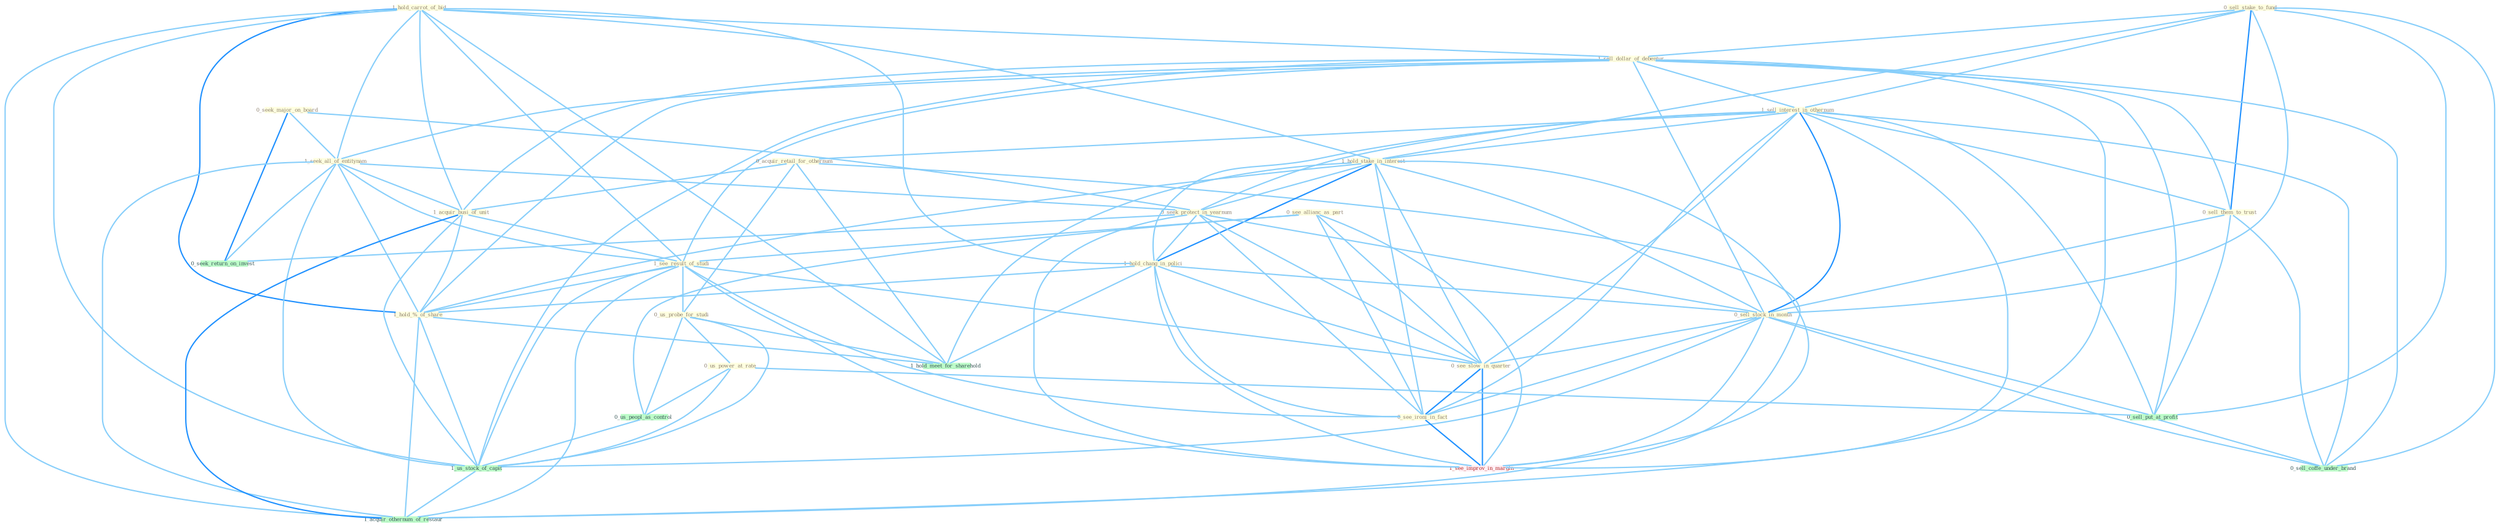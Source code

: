 Graph G{ 
    node
    [shape=polygon,style=filled,width=.5,height=.06,color="#BDFCC9",fixedsize=true,fontsize=4,
    fontcolor="#2f4f4f"];
    {node
    [color="#ffffe0", fontcolor="#8b7d6b"] "0_seek_major_on_board " "1_hold_carrot_of_bid " "0_sell_stake_to_fund " "1_sell_dollar_of_debentur " "1_sell_interest_in_othernum " "0_see_allianc_as_part " "1_seek_all_of_entitynam " "0_acquir_retail_for_othernum " "1_hold_stake_in_interest " "1_acquir_busi_of_unit " "1_see_result_of_studi " "0_seek_protect_in_yearnum " "0_sell_them_to_trust " "1_hold_chang_in_polici " "0_sell_stock_in_month " "1_hold_%_of_share " "0_us_probe_for_studi " "0_see_slow_in_quarter " "0_see_ironi_in_fact " "0_us_power_at_rate "}
{node [color="#fff0f5", fontcolor="#b22222"] "1_see_improv_in_margin "}
edge [color="#B0E2FF"];

	"0_seek_major_on_board " -- "1_seek_all_of_entitynam " [w="1", color="#87cefa" ];
	"0_seek_major_on_board " -- "0_seek_protect_in_yearnum " [w="1", color="#87cefa" ];
	"0_seek_major_on_board " -- "0_seek_return_on_invest " [w="2", color="#1e90ff" , len=0.8];
	"1_hold_carrot_of_bid " -- "1_sell_dollar_of_debentur " [w="1", color="#87cefa" ];
	"1_hold_carrot_of_bid " -- "1_seek_all_of_entitynam " [w="1", color="#87cefa" ];
	"1_hold_carrot_of_bid " -- "1_hold_stake_in_interest " [w="1", color="#87cefa" ];
	"1_hold_carrot_of_bid " -- "1_acquir_busi_of_unit " [w="1", color="#87cefa" ];
	"1_hold_carrot_of_bid " -- "1_see_result_of_studi " [w="1", color="#87cefa" ];
	"1_hold_carrot_of_bid " -- "1_hold_chang_in_polici " [w="1", color="#87cefa" ];
	"1_hold_carrot_of_bid " -- "1_hold_%_of_share " [w="2", color="#1e90ff" , len=0.8];
	"1_hold_carrot_of_bid " -- "1_us_stock_of_capit " [w="1", color="#87cefa" ];
	"1_hold_carrot_of_bid " -- "1_hold_meet_for_sharehold " [w="1", color="#87cefa" ];
	"1_hold_carrot_of_bid " -- "1_acquir_othernum_of_restaur " [w="1", color="#87cefa" ];
	"0_sell_stake_to_fund " -- "1_sell_dollar_of_debentur " [w="1", color="#87cefa" ];
	"0_sell_stake_to_fund " -- "1_sell_interest_in_othernum " [w="1", color="#87cefa" ];
	"0_sell_stake_to_fund " -- "1_hold_stake_in_interest " [w="1", color="#87cefa" ];
	"0_sell_stake_to_fund " -- "0_sell_them_to_trust " [w="2", color="#1e90ff" , len=0.8];
	"0_sell_stake_to_fund " -- "0_sell_stock_in_month " [w="1", color="#87cefa" ];
	"0_sell_stake_to_fund " -- "0_sell_put_at_profit " [w="1", color="#87cefa" ];
	"0_sell_stake_to_fund " -- "0_sell_coffe_under_brand " [w="1", color="#87cefa" ];
	"1_sell_dollar_of_debentur " -- "1_sell_interest_in_othernum " [w="1", color="#87cefa" ];
	"1_sell_dollar_of_debentur " -- "1_seek_all_of_entitynam " [w="1", color="#87cefa" ];
	"1_sell_dollar_of_debentur " -- "1_acquir_busi_of_unit " [w="1", color="#87cefa" ];
	"1_sell_dollar_of_debentur " -- "1_see_result_of_studi " [w="1", color="#87cefa" ];
	"1_sell_dollar_of_debentur " -- "0_sell_them_to_trust " [w="1", color="#87cefa" ];
	"1_sell_dollar_of_debentur " -- "0_sell_stock_in_month " [w="1", color="#87cefa" ];
	"1_sell_dollar_of_debentur " -- "1_hold_%_of_share " [w="1", color="#87cefa" ];
	"1_sell_dollar_of_debentur " -- "0_sell_put_at_profit " [w="1", color="#87cefa" ];
	"1_sell_dollar_of_debentur " -- "1_us_stock_of_capit " [w="1", color="#87cefa" ];
	"1_sell_dollar_of_debentur " -- "0_sell_coffe_under_brand " [w="1", color="#87cefa" ];
	"1_sell_dollar_of_debentur " -- "1_acquir_othernum_of_restaur " [w="1", color="#87cefa" ];
	"1_sell_interest_in_othernum " -- "0_acquir_retail_for_othernum " [w="1", color="#87cefa" ];
	"1_sell_interest_in_othernum " -- "1_hold_stake_in_interest " [w="1", color="#87cefa" ];
	"1_sell_interest_in_othernum " -- "0_seek_protect_in_yearnum " [w="1", color="#87cefa" ];
	"1_sell_interest_in_othernum " -- "0_sell_them_to_trust " [w="1", color="#87cefa" ];
	"1_sell_interest_in_othernum " -- "1_hold_chang_in_polici " [w="1", color="#87cefa" ];
	"1_sell_interest_in_othernum " -- "0_sell_stock_in_month " [w="2", color="#1e90ff" , len=0.8];
	"1_sell_interest_in_othernum " -- "0_see_slow_in_quarter " [w="1", color="#87cefa" ];
	"1_sell_interest_in_othernum " -- "0_see_ironi_in_fact " [w="1", color="#87cefa" ];
	"1_sell_interest_in_othernum " -- "0_sell_put_at_profit " [w="1", color="#87cefa" ];
	"1_sell_interest_in_othernum " -- "1_see_improv_in_margin " [w="1", color="#87cefa" ];
	"1_sell_interest_in_othernum " -- "0_sell_coffe_under_brand " [w="1", color="#87cefa" ];
	"0_see_allianc_as_part " -- "1_see_result_of_studi " [w="1", color="#87cefa" ];
	"0_see_allianc_as_part " -- "0_see_slow_in_quarter " [w="1", color="#87cefa" ];
	"0_see_allianc_as_part " -- "0_see_ironi_in_fact " [w="1", color="#87cefa" ];
	"0_see_allianc_as_part " -- "0_us_peopl_as_control " [w="1", color="#87cefa" ];
	"0_see_allianc_as_part " -- "1_see_improv_in_margin " [w="1", color="#87cefa" ];
	"1_seek_all_of_entitynam " -- "1_acquir_busi_of_unit " [w="1", color="#87cefa" ];
	"1_seek_all_of_entitynam " -- "1_see_result_of_studi " [w="1", color="#87cefa" ];
	"1_seek_all_of_entitynam " -- "0_seek_protect_in_yearnum " [w="1", color="#87cefa" ];
	"1_seek_all_of_entitynam " -- "1_hold_%_of_share " [w="1", color="#87cefa" ];
	"1_seek_all_of_entitynam " -- "0_seek_return_on_invest " [w="1", color="#87cefa" ];
	"1_seek_all_of_entitynam " -- "1_us_stock_of_capit " [w="1", color="#87cefa" ];
	"1_seek_all_of_entitynam " -- "1_acquir_othernum_of_restaur " [w="1", color="#87cefa" ];
	"0_acquir_retail_for_othernum " -- "1_acquir_busi_of_unit " [w="1", color="#87cefa" ];
	"0_acquir_retail_for_othernum " -- "0_us_probe_for_studi " [w="1", color="#87cefa" ];
	"0_acquir_retail_for_othernum " -- "1_hold_meet_for_sharehold " [w="1", color="#87cefa" ];
	"0_acquir_retail_for_othernum " -- "1_acquir_othernum_of_restaur " [w="1", color="#87cefa" ];
	"1_hold_stake_in_interest " -- "0_seek_protect_in_yearnum " [w="1", color="#87cefa" ];
	"1_hold_stake_in_interest " -- "1_hold_chang_in_polici " [w="2", color="#1e90ff" , len=0.8];
	"1_hold_stake_in_interest " -- "0_sell_stock_in_month " [w="1", color="#87cefa" ];
	"1_hold_stake_in_interest " -- "1_hold_%_of_share " [w="1", color="#87cefa" ];
	"1_hold_stake_in_interest " -- "0_see_slow_in_quarter " [w="1", color="#87cefa" ];
	"1_hold_stake_in_interest " -- "0_see_ironi_in_fact " [w="1", color="#87cefa" ];
	"1_hold_stake_in_interest " -- "1_see_improv_in_margin " [w="1", color="#87cefa" ];
	"1_hold_stake_in_interest " -- "1_hold_meet_for_sharehold " [w="1", color="#87cefa" ];
	"1_acquir_busi_of_unit " -- "1_see_result_of_studi " [w="1", color="#87cefa" ];
	"1_acquir_busi_of_unit " -- "1_hold_%_of_share " [w="1", color="#87cefa" ];
	"1_acquir_busi_of_unit " -- "1_us_stock_of_capit " [w="1", color="#87cefa" ];
	"1_acquir_busi_of_unit " -- "1_acquir_othernum_of_restaur " [w="2", color="#1e90ff" , len=0.8];
	"1_see_result_of_studi " -- "1_hold_%_of_share " [w="1", color="#87cefa" ];
	"1_see_result_of_studi " -- "0_us_probe_for_studi " [w="1", color="#87cefa" ];
	"1_see_result_of_studi " -- "0_see_slow_in_quarter " [w="1", color="#87cefa" ];
	"1_see_result_of_studi " -- "0_see_ironi_in_fact " [w="1", color="#87cefa" ];
	"1_see_result_of_studi " -- "1_us_stock_of_capit " [w="1", color="#87cefa" ];
	"1_see_result_of_studi " -- "1_see_improv_in_margin " [w="1", color="#87cefa" ];
	"1_see_result_of_studi " -- "1_acquir_othernum_of_restaur " [w="1", color="#87cefa" ];
	"0_seek_protect_in_yearnum " -- "1_hold_chang_in_polici " [w="1", color="#87cefa" ];
	"0_seek_protect_in_yearnum " -- "0_sell_stock_in_month " [w="1", color="#87cefa" ];
	"0_seek_protect_in_yearnum " -- "0_see_slow_in_quarter " [w="1", color="#87cefa" ];
	"0_seek_protect_in_yearnum " -- "0_see_ironi_in_fact " [w="1", color="#87cefa" ];
	"0_seek_protect_in_yearnum " -- "0_seek_return_on_invest " [w="1", color="#87cefa" ];
	"0_seek_protect_in_yearnum " -- "1_see_improv_in_margin " [w="1", color="#87cefa" ];
	"0_sell_them_to_trust " -- "0_sell_stock_in_month " [w="1", color="#87cefa" ];
	"0_sell_them_to_trust " -- "0_sell_put_at_profit " [w="1", color="#87cefa" ];
	"0_sell_them_to_trust " -- "0_sell_coffe_under_brand " [w="1", color="#87cefa" ];
	"1_hold_chang_in_polici " -- "0_sell_stock_in_month " [w="1", color="#87cefa" ];
	"1_hold_chang_in_polici " -- "1_hold_%_of_share " [w="1", color="#87cefa" ];
	"1_hold_chang_in_polici " -- "0_see_slow_in_quarter " [w="1", color="#87cefa" ];
	"1_hold_chang_in_polici " -- "0_see_ironi_in_fact " [w="1", color="#87cefa" ];
	"1_hold_chang_in_polici " -- "1_see_improv_in_margin " [w="1", color="#87cefa" ];
	"1_hold_chang_in_polici " -- "1_hold_meet_for_sharehold " [w="1", color="#87cefa" ];
	"0_sell_stock_in_month " -- "0_see_slow_in_quarter " [w="1", color="#87cefa" ];
	"0_sell_stock_in_month " -- "0_see_ironi_in_fact " [w="1", color="#87cefa" ];
	"0_sell_stock_in_month " -- "0_sell_put_at_profit " [w="1", color="#87cefa" ];
	"0_sell_stock_in_month " -- "1_us_stock_of_capit " [w="1", color="#87cefa" ];
	"0_sell_stock_in_month " -- "1_see_improv_in_margin " [w="1", color="#87cefa" ];
	"0_sell_stock_in_month " -- "0_sell_coffe_under_brand " [w="1", color="#87cefa" ];
	"1_hold_%_of_share " -- "1_us_stock_of_capit " [w="1", color="#87cefa" ];
	"1_hold_%_of_share " -- "1_hold_meet_for_sharehold " [w="1", color="#87cefa" ];
	"1_hold_%_of_share " -- "1_acquir_othernum_of_restaur " [w="1", color="#87cefa" ];
	"0_us_probe_for_studi " -- "0_us_power_at_rate " [w="1", color="#87cefa" ];
	"0_us_probe_for_studi " -- "0_us_peopl_as_control " [w="1", color="#87cefa" ];
	"0_us_probe_for_studi " -- "1_us_stock_of_capit " [w="1", color="#87cefa" ];
	"0_us_probe_for_studi " -- "1_hold_meet_for_sharehold " [w="1", color="#87cefa" ];
	"0_see_slow_in_quarter " -- "0_see_ironi_in_fact " [w="2", color="#1e90ff" , len=0.8];
	"0_see_slow_in_quarter " -- "1_see_improv_in_margin " [w="2", color="#1e90ff" , len=0.8];
	"0_see_ironi_in_fact " -- "1_see_improv_in_margin " [w="2", color="#1e90ff" , len=0.8];
	"0_us_power_at_rate " -- "0_us_peopl_as_control " [w="1", color="#87cefa" ];
	"0_us_power_at_rate " -- "0_sell_put_at_profit " [w="1", color="#87cefa" ];
	"0_us_power_at_rate " -- "1_us_stock_of_capit " [w="1", color="#87cefa" ];
	"0_us_peopl_as_control " -- "1_us_stock_of_capit " [w="1", color="#87cefa" ];
	"0_sell_put_at_profit " -- "0_sell_coffe_under_brand " [w="1", color="#87cefa" ];
	"1_us_stock_of_capit " -- "1_acquir_othernum_of_restaur " [w="1", color="#87cefa" ];
}